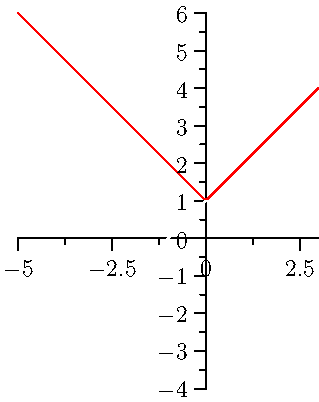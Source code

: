 import graph;
size(0,200);

real l(real x) { return x+1; }
real s(real x) { return sqrt(x^2)+1; }

draw(graph(l,-5,3),white);
draw(graph(s,-5,3),red);

xaxis(RightTicks);
yaxis(LeftTicks);

